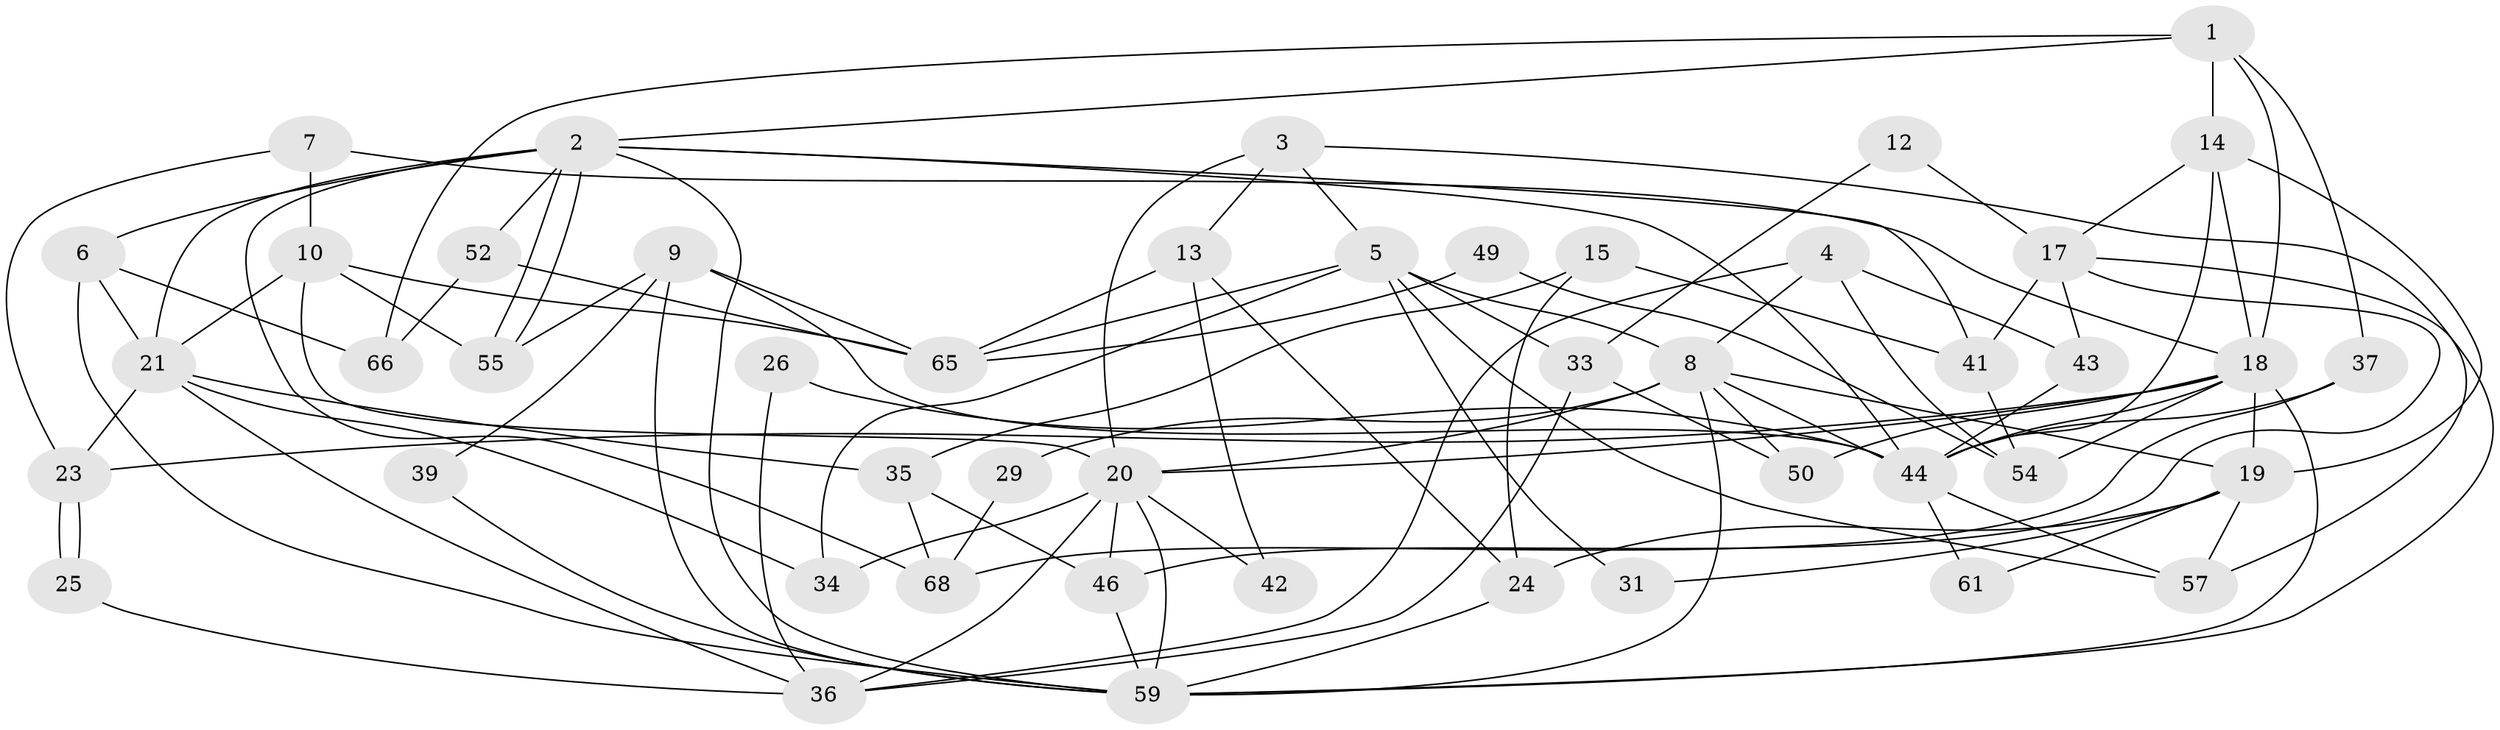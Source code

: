 // original degree distribution, {4: 0.3235294117647059, 10: 0.014705882352941176, 3: 0.22058823529411764, 5: 0.23529411764705882, 2: 0.1323529411764706, 6: 0.058823529411764705, 7: 0.014705882352941176}
// Generated by graph-tools (version 1.1) at 2025/18/03/04/25 18:18:34]
// undirected, 47 vertices, 108 edges
graph export_dot {
graph [start="1"]
  node [color=gray90,style=filled];
  1 [super="+64"];
  2;
  3;
  4;
  5 [super="+16"];
  6;
  7 [super="+53"];
  8 [super="+11"];
  9;
  10 [super="+27"];
  12;
  13;
  14 [super="+40"];
  15;
  17 [super="+28"];
  18 [super="+58+30"];
  19 [super="+38"];
  20 [super="+32"];
  21 [super="+22"];
  23;
  24;
  25;
  26;
  29;
  31;
  33;
  34;
  35;
  36 [super="+48"];
  37;
  39;
  41 [super="+56"];
  42;
  43;
  44 [super="+45"];
  46;
  49;
  50;
  52;
  54;
  55;
  57;
  59 [super="+60"];
  61;
  65;
  66;
  68;
  1 -- 2;
  1 -- 66;
  1 -- 14;
  1 -- 18;
  1 -- 37;
  2 -- 55;
  2 -- 55;
  2 -- 21;
  2 -- 6;
  2 -- 52;
  2 -- 59;
  2 -- 68;
  2 -- 44;
  2 -- 41;
  3 -- 13;
  3 -- 57;
  3 -- 5;
  3 -- 20;
  4 -- 8;
  4 -- 43;
  4 -- 54;
  4 -- 36;
  5 -- 57;
  5 -- 31;
  5 -- 65;
  5 -- 33;
  5 -- 34;
  5 -- 8;
  6 -- 66;
  6 -- 21;
  6 -- 59;
  7 -- 10;
  7 -- 23;
  7 -- 18;
  8 -- 50;
  8 -- 44;
  8 -- 19;
  8 -- 29;
  8 -- 20;
  8 -- 59;
  9 -- 55;
  9 -- 65;
  9 -- 39;
  9 -- 59;
  9 -- 44;
  10 -- 21 [weight=3];
  10 -- 55;
  10 -- 65;
  10 -- 20;
  12 -- 33;
  12 -- 17;
  13 -- 24;
  13 -- 42;
  13 -- 65;
  14 -- 44;
  14 -- 17;
  14 -- 18;
  14 -- 19;
  15 -- 24;
  15 -- 35;
  15 -- 41;
  17 -- 43;
  17 -- 46;
  17 -- 41;
  17 -- 59;
  18 -- 20 [weight=2];
  18 -- 44 [weight=2];
  18 -- 19;
  18 -- 23;
  18 -- 50;
  18 -- 54;
  18 -- 59;
  19 -- 57;
  19 -- 24;
  19 -- 61;
  19 -- 31;
  20 -- 42;
  20 -- 34;
  20 -- 36;
  20 -- 46;
  20 -- 59;
  21 -- 36;
  21 -- 34;
  21 -- 35;
  21 -- 23;
  23 -- 25;
  23 -- 25;
  24 -- 59;
  25 -- 36;
  26 -- 44;
  26 -- 36;
  29 -- 68;
  33 -- 36;
  33 -- 50;
  35 -- 68;
  35 -- 46;
  37 -- 44;
  37 -- 68;
  39 -- 59;
  41 -- 54;
  43 -- 44 [weight=2];
  44 -- 61;
  44 -- 57;
  46 -- 59;
  49 -- 65;
  49 -- 54;
  52 -- 65;
  52 -- 66;
}
